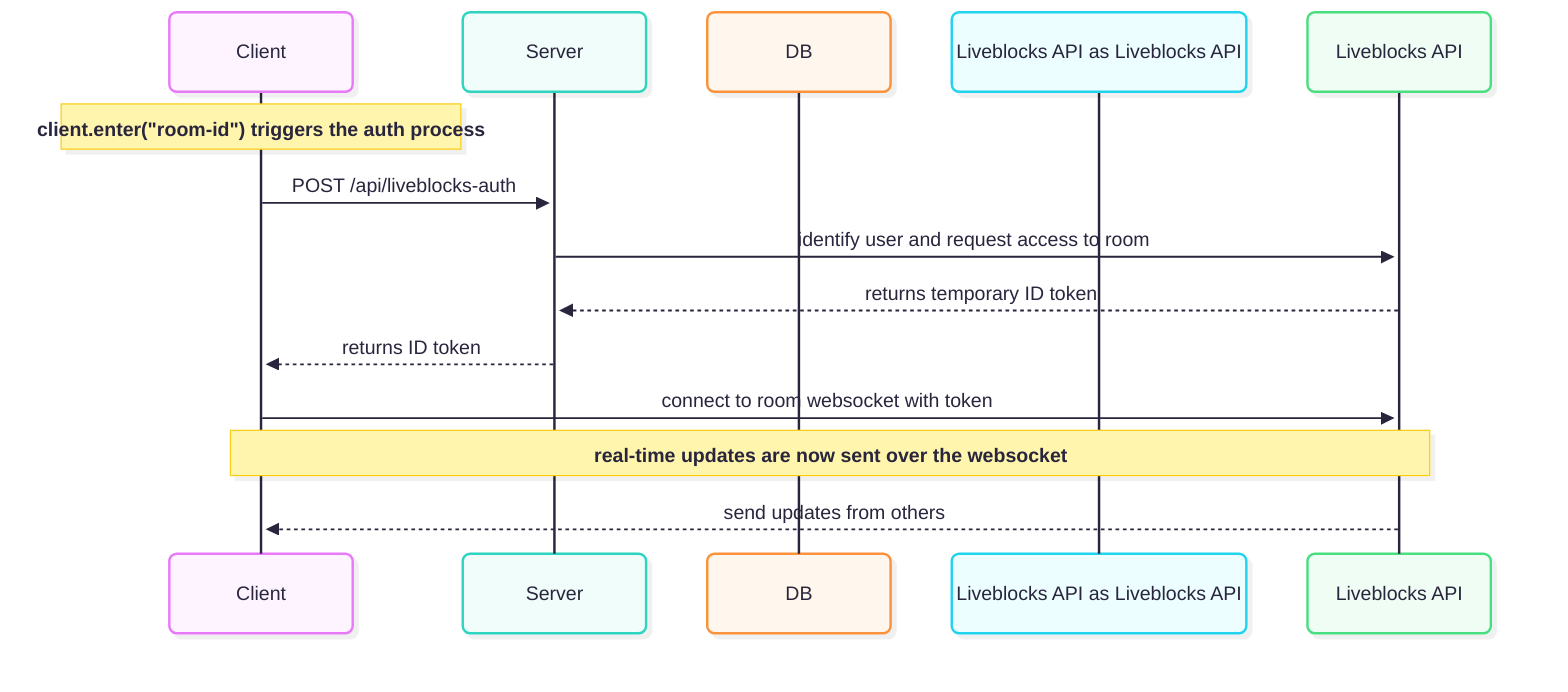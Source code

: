 ---
config:
  theme: redux-color
  look: neo
---

sequenceDiagram
    participant Client as Client
    participant Server as Server
    participant DB as DB
    participant Liveblocks API as Liveblocks API

    note over Client: client.enter("room-id") triggers the auth process
    Client->>Server: POST /api/liveblocks-auth
    Server->>Liveblocks API: identify user and request access to room
    Liveblocks API-->>Server: returns temporary ID token
    Server-->>Client: returns ID token

    Client->>Liveblocks API: connect to room websocket with token

    note over Client, Liveblocks API: real-time updates are now sent over the websocket
    Liveblocks API-->>Client: send updates from others